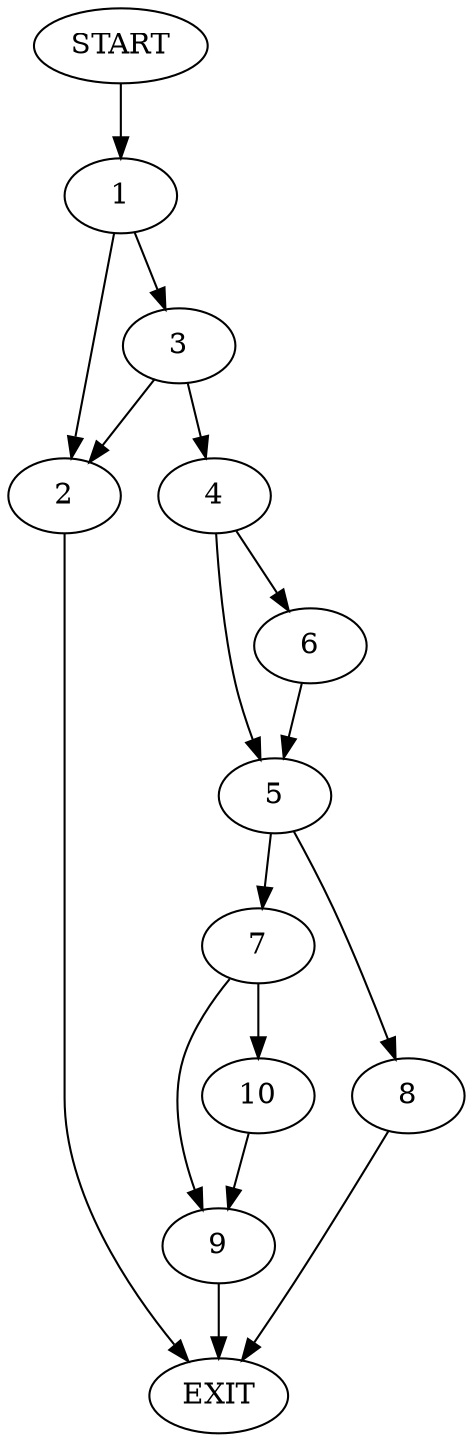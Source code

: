 digraph {
0 [label="START"]
11 [label="EXIT"]
0 -> 1
1 -> 2
1 -> 3
2 -> 11
3 -> 4
3 -> 2
4 -> 5
4 -> 6
6 -> 5
5 -> 7
5 -> 8
8 -> 11
7 -> 9
7 -> 10
9 -> 11
10 -> 9
}
